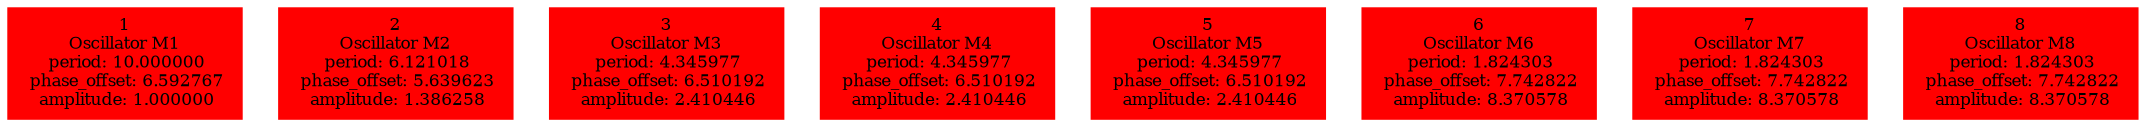  digraph g{ forcelabels=true;
1 [label=<1<BR />Oscillator M1<BR /> period: 10.000000<BR /> phase_offset: 6.592767<BR /> amplitude: 1.000000>, shape=box,color=red,style=filled,fontsize=8];2 [label=<2<BR />Oscillator M2<BR /> period: 6.121018<BR /> phase_offset: 5.639623<BR /> amplitude: 1.386258>, shape=box,color=red,style=filled,fontsize=8];3 [label=<3<BR />Oscillator M3<BR /> period: 4.345977<BR /> phase_offset: 6.510192<BR /> amplitude: 2.410446>, shape=box,color=red,style=filled,fontsize=8];4 [label=<4<BR />Oscillator M4<BR /> period: 4.345977<BR /> phase_offset: 6.510192<BR /> amplitude: 2.410446>, shape=box,color=red,style=filled,fontsize=8];5 [label=<5<BR />Oscillator M5<BR /> period: 4.345977<BR /> phase_offset: 6.510192<BR /> amplitude: 2.410446>, shape=box,color=red,style=filled,fontsize=8];6 [label=<6<BR />Oscillator M6<BR /> period: 1.824303<BR /> phase_offset: 7.742822<BR /> amplitude: 8.370578>, shape=box,color=red,style=filled,fontsize=8];7 [label=<7<BR />Oscillator M7<BR /> period: 1.824303<BR /> phase_offset: 7.742822<BR /> amplitude: 8.370578>, shape=box,color=red,style=filled,fontsize=8];8 [label=<8<BR />Oscillator M8<BR /> period: 1.824303<BR /> phase_offset: 7.742822<BR /> amplitude: 8.370578>, shape=box,color=red,style=filled,fontsize=8]; }
